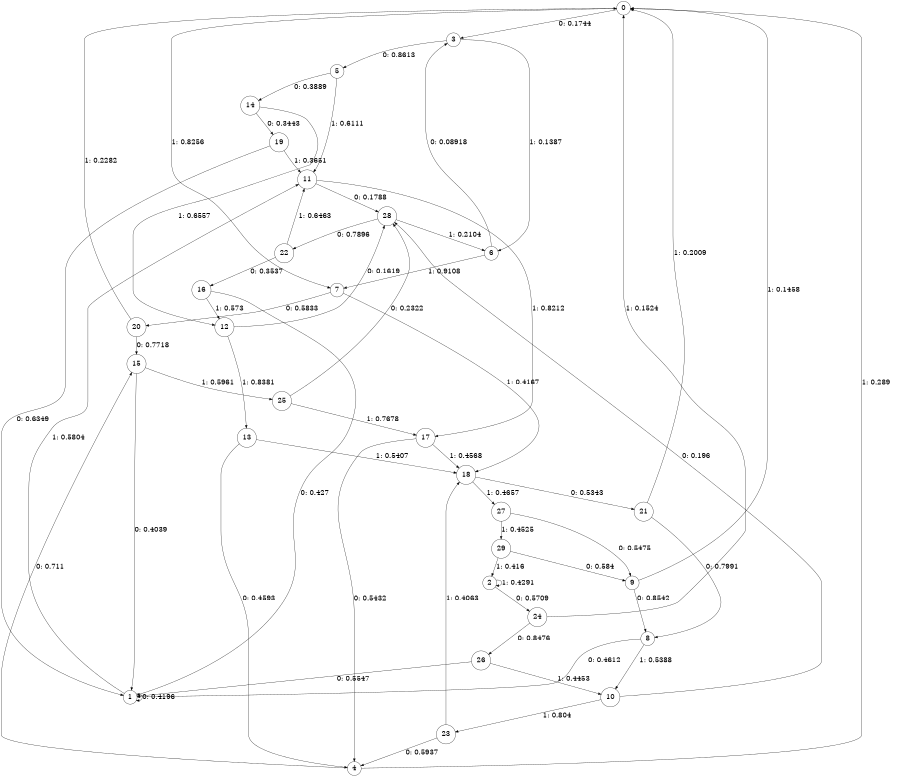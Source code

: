 digraph "ch33faceL8" {
size = "6,8.5";
ratio = "fill";
node [shape = circle];
node [fontsize = 24];
edge [fontsize = 24];
0 -> 3 [label = "0: 0.1744   "];
0 -> 7 [label = "1: 0.8256   "];
1 -> 1 [label = "0: 0.4196   "];
1 -> 11 [label = "1: 0.5804   "];
2 -> 24 [label = "0: 0.5709   "];
2 -> 2 [label = "1: 0.4291   "];
3 -> 5 [label = "0: 0.8613   "];
3 -> 6 [label = "1: 0.1387   "];
4 -> 15 [label = "0: 0.711    "];
4 -> 0 [label = "1: 0.289    "];
5 -> 14 [label = "0: 0.3889   "];
5 -> 11 [label = "1: 0.6111   "];
6 -> 3 [label = "0: 0.08918  "];
6 -> 7 [label = "1: 0.9108   "];
7 -> 20 [label = "0: 0.5833   "];
7 -> 18 [label = "1: 0.4167   "];
8 -> 1 [label = "0: 0.4612   "];
8 -> 10 [label = "1: 0.5388   "];
9 -> 8 [label = "0: 0.8542   "];
9 -> 0 [label = "1: 0.1458   "];
10 -> 28 [label = "0: 0.196    "];
10 -> 23 [label = "1: 0.804    "];
11 -> 28 [label = "0: 0.1788   "];
11 -> 17 [label = "1: 0.8212   "];
12 -> 28 [label = "0: 0.1619   "];
12 -> 13 [label = "1: 0.8381   "];
13 -> 4 [label = "0: 0.4593   "];
13 -> 18 [label = "1: 0.5407   "];
14 -> 19 [label = "0: 0.3443   "];
14 -> 12 [label = "1: 0.6557   "];
15 -> 1 [label = "0: 0.4039   "];
15 -> 25 [label = "1: 0.5961   "];
16 -> 1 [label = "0: 0.427    "];
16 -> 12 [label = "1: 0.573    "];
17 -> 4 [label = "0: 0.5432   "];
17 -> 18 [label = "1: 0.4568   "];
18 -> 21 [label = "0: 0.5343   "];
18 -> 27 [label = "1: 0.4657   "];
19 -> 1 [label = "0: 0.6349   "];
19 -> 11 [label = "1: 0.3651   "];
20 -> 15 [label = "0: 0.7718   "];
20 -> 0 [label = "1: 0.2282   "];
21 -> 8 [label = "0: 0.7991   "];
21 -> 0 [label = "1: 0.2009   "];
22 -> 16 [label = "0: 0.3537   "];
22 -> 11 [label = "1: 0.6463   "];
23 -> 4 [label = "0: 0.5937   "];
23 -> 18 [label = "1: 0.4063   "];
24 -> 26 [label = "0: 0.8476   "];
24 -> 0 [label = "1: 0.1524   "];
25 -> 28 [label = "0: 0.2322   "];
25 -> 17 [label = "1: 0.7678   "];
26 -> 1 [label = "0: 0.5547   "];
26 -> 10 [label = "1: 0.4453   "];
27 -> 9 [label = "0: 0.5475   "];
27 -> 29 [label = "1: 0.4525   "];
28 -> 22 [label = "0: 0.7896   "];
28 -> 6 [label = "1: 0.2104   "];
29 -> 9 [label = "0: 0.584    "];
29 -> 2 [label = "1: 0.416    "];
}